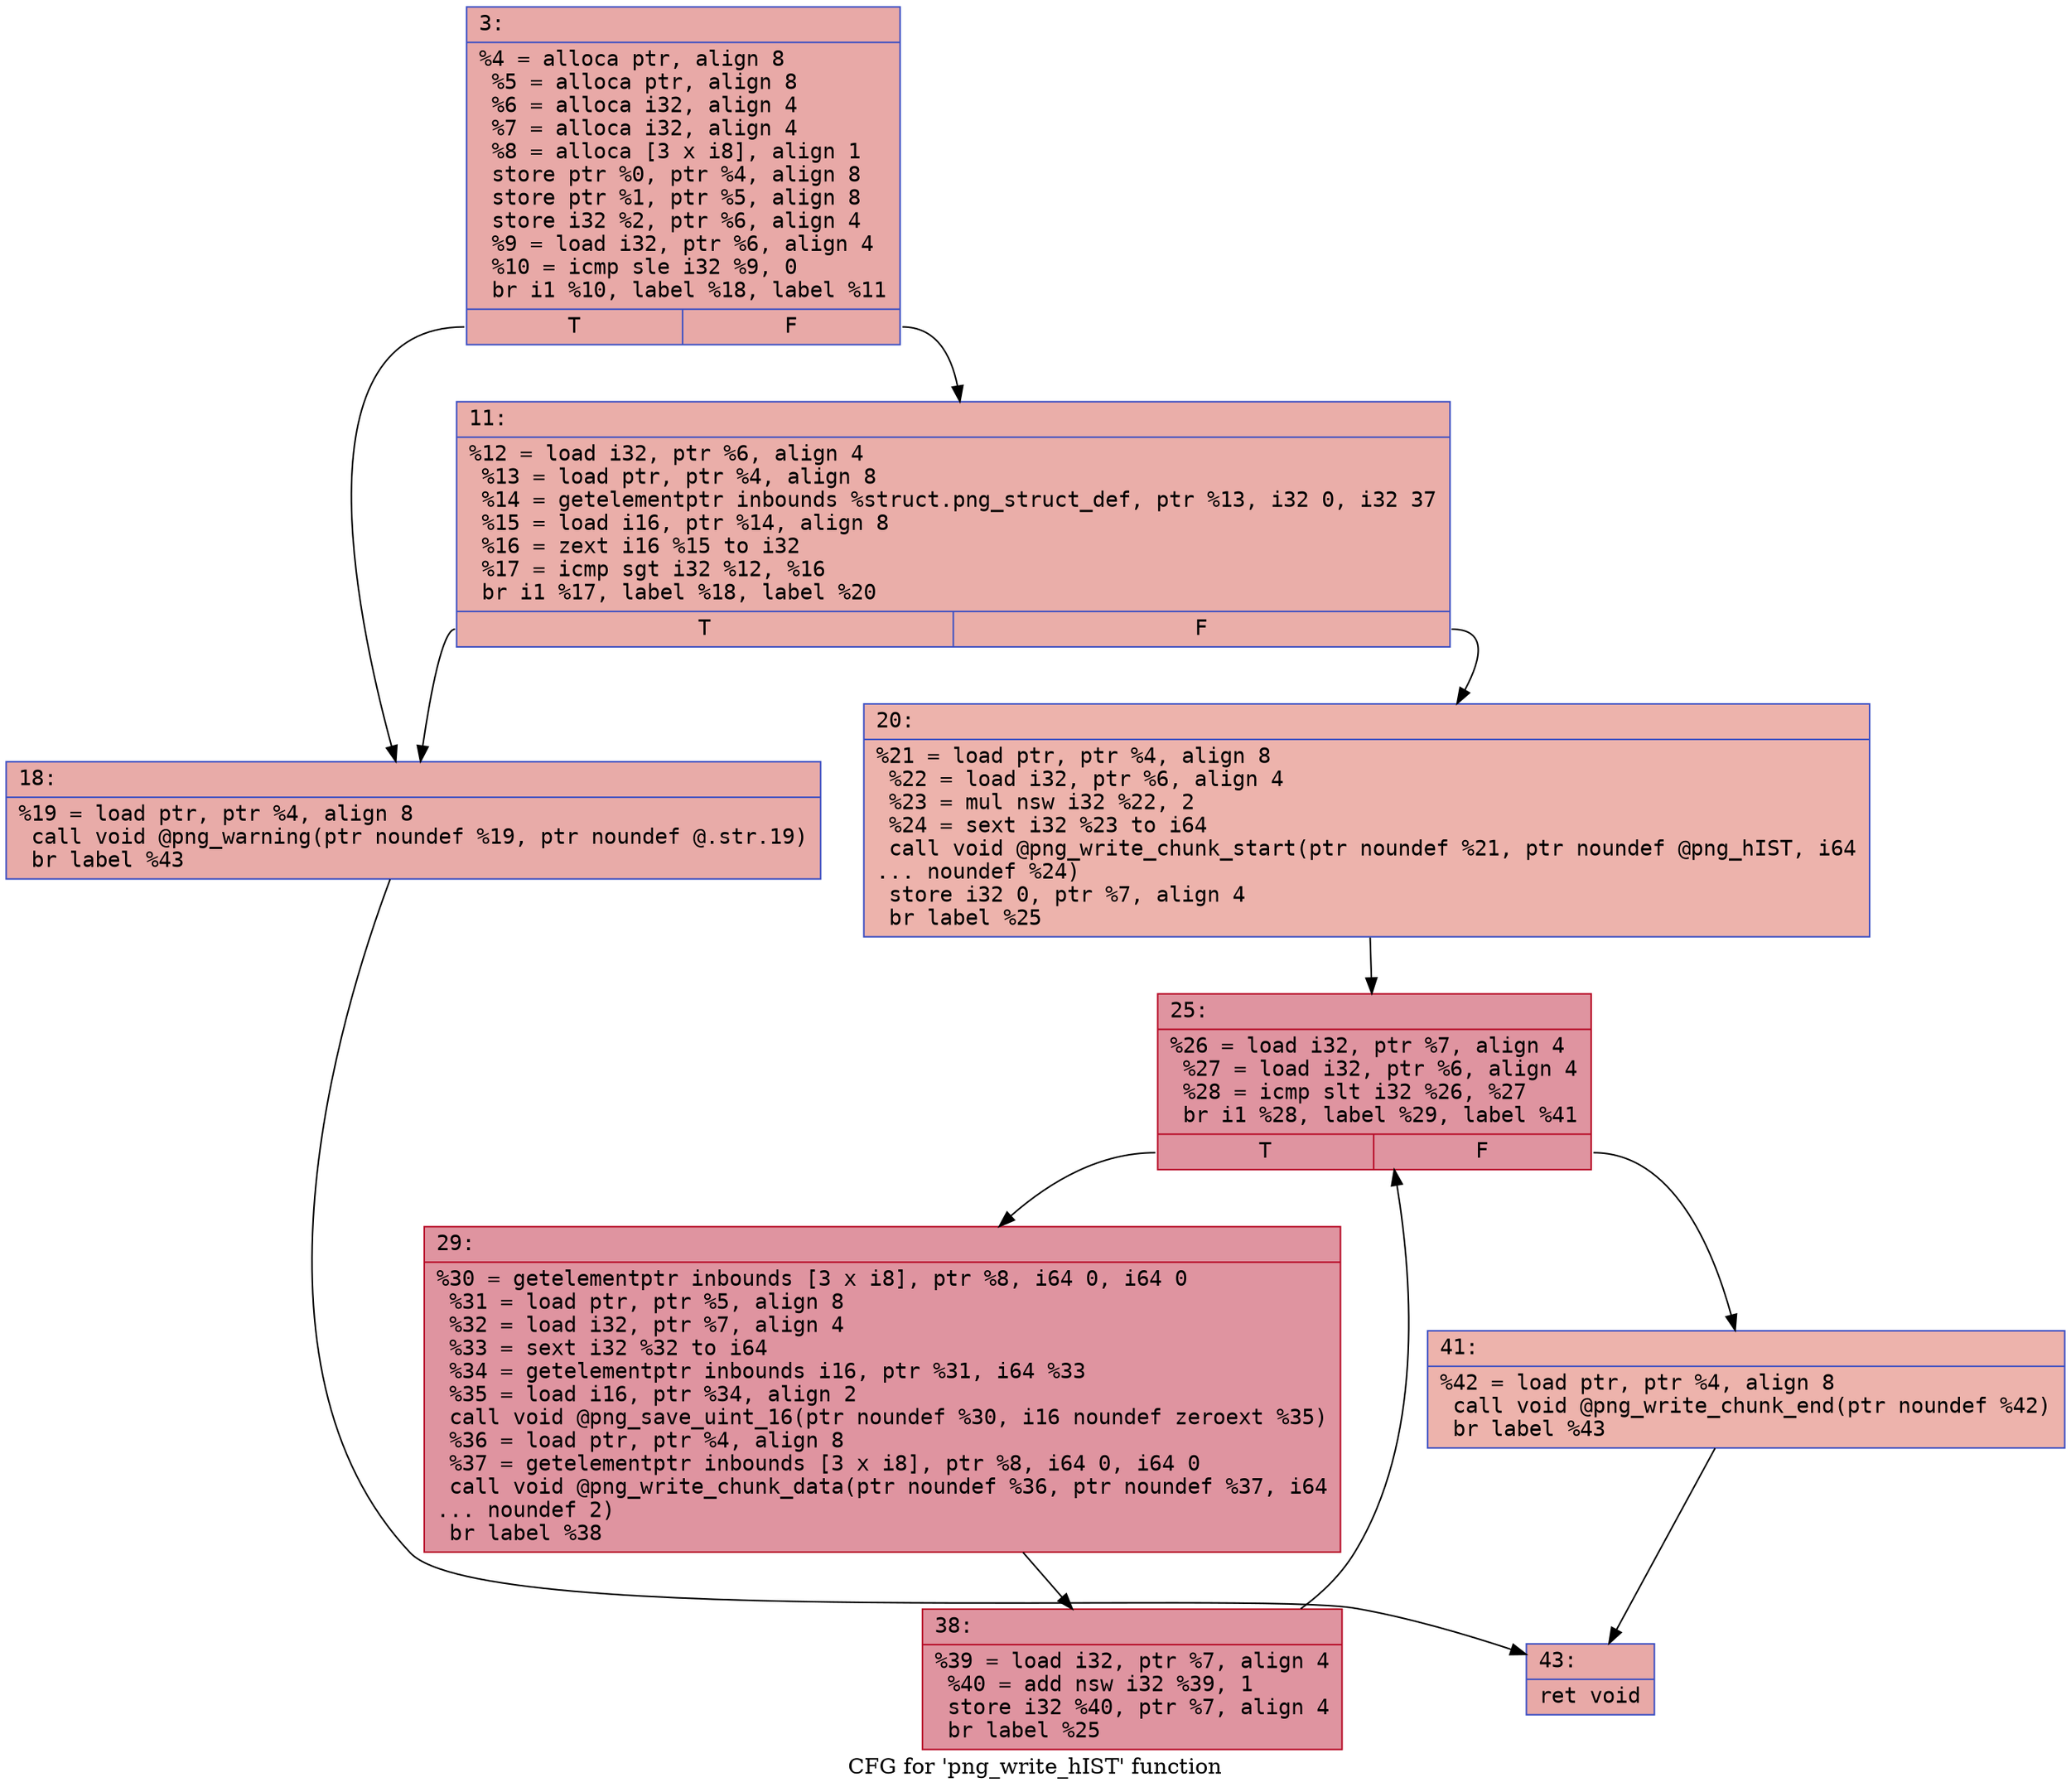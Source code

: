 digraph "CFG for 'png_write_hIST' function" {
	label="CFG for 'png_write_hIST' function";

	Node0x6000023ad810 [shape=record,color="#3d50c3ff", style=filled, fillcolor="#ca3b3770" fontname="Courier",label="{3:\l|  %4 = alloca ptr, align 8\l  %5 = alloca ptr, align 8\l  %6 = alloca i32, align 4\l  %7 = alloca i32, align 4\l  %8 = alloca [3 x i8], align 1\l  store ptr %0, ptr %4, align 8\l  store ptr %1, ptr %5, align 8\l  store i32 %2, ptr %6, align 4\l  %9 = load i32, ptr %6, align 4\l  %10 = icmp sle i32 %9, 0\l  br i1 %10, label %18, label %11\l|{<s0>T|<s1>F}}"];
	Node0x6000023ad810:s0 -> Node0x6000023ad8b0[tooltip="3 -> 18\nProbability 50.00%" ];
	Node0x6000023ad810:s1 -> Node0x6000023ad860[tooltip="3 -> 11\nProbability 50.00%" ];
	Node0x6000023ad860 [shape=record,color="#3d50c3ff", style=filled, fillcolor="#d0473d70" fontname="Courier",label="{11:\l|  %12 = load i32, ptr %6, align 4\l  %13 = load ptr, ptr %4, align 8\l  %14 = getelementptr inbounds %struct.png_struct_def, ptr %13, i32 0, i32 37\l  %15 = load i16, ptr %14, align 8\l  %16 = zext i16 %15 to i32\l  %17 = icmp sgt i32 %12, %16\l  br i1 %17, label %18, label %20\l|{<s0>T|<s1>F}}"];
	Node0x6000023ad860:s0 -> Node0x6000023ad8b0[tooltip="11 -> 18\nProbability 50.00%" ];
	Node0x6000023ad860:s1 -> Node0x6000023ad900[tooltip="11 -> 20\nProbability 50.00%" ];
	Node0x6000023ad8b0 [shape=record,color="#3d50c3ff", style=filled, fillcolor="#cc403a70" fontname="Courier",label="{18:\l|  %19 = load ptr, ptr %4, align 8\l  call void @png_warning(ptr noundef %19, ptr noundef @.str.19)\l  br label %43\l}"];
	Node0x6000023ad8b0 -> Node0x6000023ada90[tooltip="18 -> 43\nProbability 100.00%" ];
	Node0x6000023ad900 [shape=record,color="#3d50c3ff", style=filled, fillcolor="#d6524470" fontname="Courier",label="{20:\l|  %21 = load ptr, ptr %4, align 8\l  %22 = load i32, ptr %6, align 4\l  %23 = mul nsw i32 %22, 2\l  %24 = sext i32 %23 to i64\l  call void @png_write_chunk_start(ptr noundef %21, ptr noundef @png_hIST, i64\l... noundef %24)\l  store i32 0, ptr %7, align 4\l  br label %25\l}"];
	Node0x6000023ad900 -> Node0x6000023ad950[tooltip="20 -> 25\nProbability 100.00%" ];
	Node0x6000023ad950 [shape=record,color="#b70d28ff", style=filled, fillcolor="#b70d2870" fontname="Courier",label="{25:\l|  %26 = load i32, ptr %7, align 4\l  %27 = load i32, ptr %6, align 4\l  %28 = icmp slt i32 %26, %27\l  br i1 %28, label %29, label %41\l|{<s0>T|<s1>F}}"];
	Node0x6000023ad950:s0 -> Node0x6000023ad9a0[tooltip="25 -> 29\nProbability 96.88%" ];
	Node0x6000023ad950:s1 -> Node0x6000023ada40[tooltip="25 -> 41\nProbability 3.12%" ];
	Node0x6000023ad9a0 [shape=record,color="#b70d28ff", style=filled, fillcolor="#b70d2870" fontname="Courier",label="{29:\l|  %30 = getelementptr inbounds [3 x i8], ptr %8, i64 0, i64 0\l  %31 = load ptr, ptr %5, align 8\l  %32 = load i32, ptr %7, align 4\l  %33 = sext i32 %32 to i64\l  %34 = getelementptr inbounds i16, ptr %31, i64 %33\l  %35 = load i16, ptr %34, align 2\l  call void @png_save_uint_16(ptr noundef %30, i16 noundef zeroext %35)\l  %36 = load ptr, ptr %4, align 8\l  %37 = getelementptr inbounds [3 x i8], ptr %8, i64 0, i64 0\l  call void @png_write_chunk_data(ptr noundef %36, ptr noundef %37, i64\l... noundef 2)\l  br label %38\l}"];
	Node0x6000023ad9a0 -> Node0x6000023ad9f0[tooltip="29 -> 38\nProbability 100.00%" ];
	Node0x6000023ad9f0 [shape=record,color="#b70d28ff", style=filled, fillcolor="#b70d2870" fontname="Courier",label="{38:\l|  %39 = load i32, ptr %7, align 4\l  %40 = add nsw i32 %39, 1\l  store i32 %40, ptr %7, align 4\l  br label %25\l}"];
	Node0x6000023ad9f0 -> Node0x6000023ad950[tooltip="38 -> 25\nProbability 100.00%" ];
	Node0x6000023ada40 [shape=record,color="#3d50c3ff", style=filled, fillcolor="#d6524470" fontname="Courier",label="{41:\l|  %42 = load ptr, ptr %4, align 8\l  call void @png_write_chunk_end(ptr noundef %42)\l  br label %43\l}"];
	Node0x6000023ada40 -> Node0x6000023ada90[tooltip="41 -> 43\nProbability 100.00%" ];
	Node0x6000023ada90 [shape=record,color="#3d50c3ff", style=filled, fillcolor="#ca3b3770" fontname="Courier",label="{43:\l|  ret void\l}"];
}
